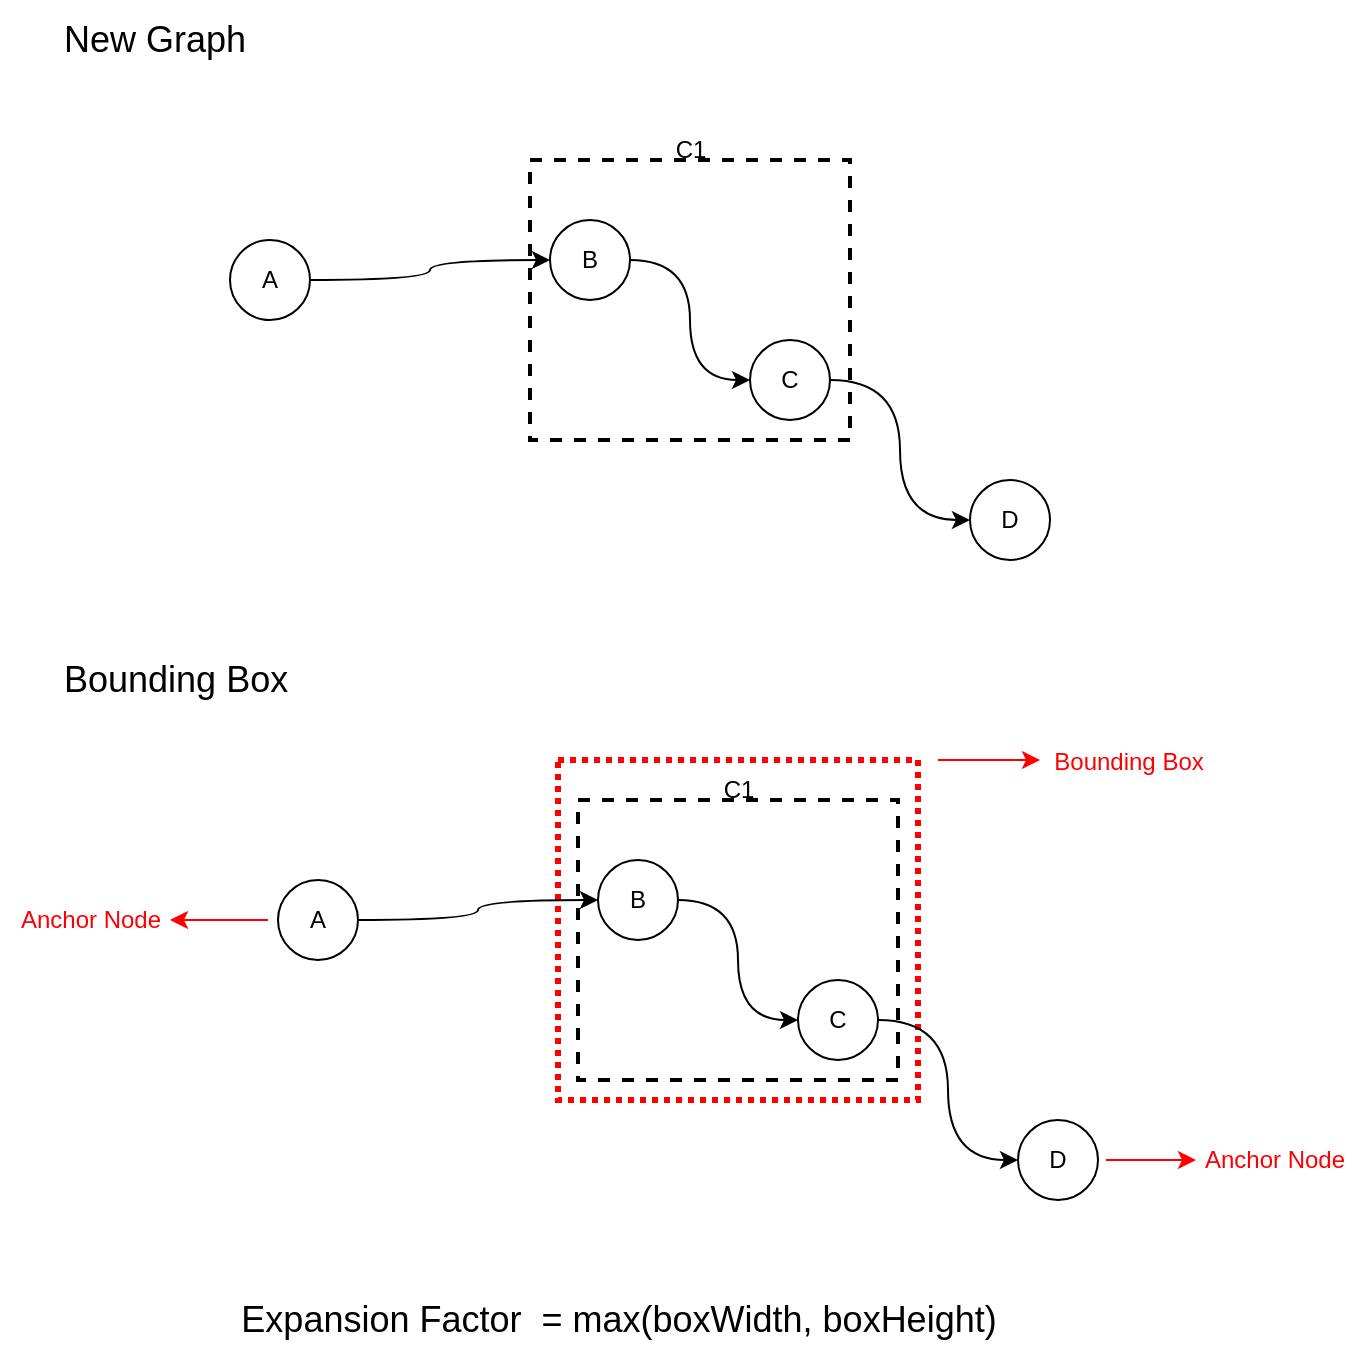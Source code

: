 <mxfile version="21.0.6" type="device"><diagram name="Page-1" id="3Iqp6Tu43WnbZF-tcZ1e"><mxGraphModel dx="1232" dy="1081" grid="1" gridSize="10" guides="1" tooltips="1" connect="1" arrows="1" fold="1" page="1" pageScale="1" pageWidth="850" pageHeight="1100" math="0" shadow="0"><root><mxCell id="0"/><mxCell id="1" parent="0"/><mxCell id="bDbZOZn8rYh0zvLbtXaa-1" value="&lt;font style=&quot;font-size: 18px;&quot;&gt;New Graph&lt;/font&gt;" style="text;html=1;align=left;verticalAlign=middle;resizable=0;points=[];autosize=1;strokeColor=none;fillColor=none;" parent="1" vertex="1"><mxGeometry x="120" y="160" width="110" height="40" as="geometry"/></mxCell><mxCell id="bDbZOZn8rYh0zvLbtXaa-2" value="&lt;div style=&quot;&quot;&gt;&lt;br&gt;&lt;/div&gt;" style="rounded=0;whiteSpace=wrap;html=1;align=center;dashed=1;strokeWidth=2;" parent="1" vertex="1"><mxGeometry x="355" y="240" width="160" height="140" as="geometry"/></mxCell><mxCell id="bDbZOZn8rYh0zvLbtXaa-11" style="edgeStyle=orthogonalEdgeStyle;rounded=0;orthogonalLoop=1;jettySize=auto;html=1;exitX=1;exitY=0.5;exitDx=0;exitDy=0;entryX=0;entryY=0.5;entryDx=0;entryDy=0;curved=1;" parent="1" source="bDbZOZn8rYh0zvLbtXaa-3" target="bDbZOZn8rYh0zvLbtXaa-4" edge="1"><mxGeometry relative="1" as="geometry"/></mxCell><mxCell id="bDbZOZn8rYh0zvLbtXaa-3" value="B" style="ellipse;whiteSpace=wrap;html=1;aspect=fixed;" parent="1" vertex="1"><mxGeometry x="365" y="270" width="40" height="40" as="geometry"/></mxCell><mxCell id="bDbZOZn8rYh0zvLbtXaa-12" style="edgeStyle=orthogonalEdgeStyle;rounded=0;orthogonalLoop=1;jettySize=auto;html=1;exitX=1;exitY=0.5;exitDx=0;exitDy=0;entryX=0;entryY=0.5;entryDx=0;entryDy=0;curved=1;" parent="1" source="bDbZOZn8rYh0zvLbtXaa-4" target="bDbZOZn8rYh0zvLbtXaa-6" edge="1"><mxGeometry relative="1" as="geometry"/></mxCell><mxCell id="bDbZOZn8rYh0zvLbtXaa-4" value="C" style="ellipse;whiteSpace=wrap;html=1;aspect=fixed;" parent="1" vertex="1"><mxGeometry x="465" y="330" width="40" height="40" as="geometry"/></mxCell><mxCell id="bDbZOZn8rYh0zvLbtXaa-10" style="edgeStyle=orthogonalEdgeStyle;rounded=0;orthogonalLoop=1;jettySize=auto;html=1;curved=1;" parent="1" source="bDbZOZn8rYh0zvLbtXaa-5" target="bDbZOZn8rYh0zvLbtXaa-3" edge="1"><mxGeometry relative="1" as="geometry"/></mxCell><mxCell id="bDbZOZn8rYh0zvLbtXaa-5" value="A" style="ellipse;whiteSpace=wrap;html=1;aspect=fixed;" parent="1" vertex="1"><mxGeometry x="205" y="280" width="40" height="40" as="geometry"/></mxCell><mxCell id="bDbZOZn8rYh0zvLbtXaa-6" value="D" style="ellipse;whiteSpace=wrap;html=1;aspect=fixed;" parent="1" vertex="1"><mxGeometry x="575" y="400" width="40" height="40" as="geometry"/></mxCell><mxCell id="bDbZOZn8rYh0zvLbtXaa-14" value="&lt;font style=&quot;font-size: 18px;&quot;&gt;Bounding Box&lt;/font&gt;" style="text;html=1;align=left;verticalAlign=middle;resizable=0;points=[];autosize=1;strokeColor=none;fillColor=none;" parent="1" vertex="1"><mxGeometry x="120" y="480" width="140" height="40" as="geometry"/></mxCell><mxCell id="O8yy-MZ4QM_ZOsSF-ibg-10" value="" style="rounded=0;whiteSpace=wrap;html=1;dashed=1;dashPattern=1 1;strokeWidth=3;strokeColor=#ff0000;" vertex="1" parent="1"><mxGeometry x="369" y="540" width="180" height="170" as="geometry"/></mxCell><mxCell id="bDbZOZn8rYh0zvLbtXaa-15" value="C1" style="text;html=1;align=center;verticalAlign=middle;resizable=0;points=[];autosize=1;strokeColor=none;fillColor=none;" parent="1" vertex="1"><mxGeometry x="415" y="220" width="40" height="30" as="geometry"/></mxCell><mxCell id="O8yy-MZ4QM_ZOsSF-ibg-1" value="&lt;div style=&quot;&quot;&gt;&lt;br&gt;&lt;/div&gt;" style="rounded=0;whiteSpace=wrap;html=1;align=center;dashed=1;strokeWidth=2;" vertex="1" parent="1"><mxGeometry x="379" y="560" width="160" height="140" as="geometry"/></mxCell><mxCell id="O8yy-MZ4QM_ZOsSF-ibg-2" style="edgeStyle=orthogonalEdgeStyle;rounded=0;orthogonalLoop=1;jettySize=auto;html=1;exitX=1;exitY=0.5;exitDx=0;exitDy=0;entryX=0;entryY=0.5;entryDx=0;entryDy=0;curved=1;" edge="1" source="O8yy-MZ4QM_ZOsSF-ibg-3" target="O8yy-MZ4QM_ZOsSF-ibg-5" parent="1"><mxGeometry relative="1" as="geometry"/></mxCell><mxCell id="O8yy-MZ4QM_ZOsSF-ibg-3" value="B" style="ellipse;whiteSpace=wrap;html=1;aspect=fixed;" vertex="1" parent="1"><mxGeometry x="389" y="590" width="40" height="40" as="geometry"/></mxCell><mxCell id="O8yy-MZ4QM_ZOsSF-ibg-4" style="edgeStyle=orthogonalEdgeStyle;rounded=0;orthogonalLoop=1;jettySize=auto;html=1;exitX=1;exitY=0.5;exitDx=0;exitDy=0;entryX=0;entryY=0.5;entryDx=0;entryDy=0;curved=1;" edge="1" source="O8yy-MZ4QM_ZOsSF-ibg-5" target="O8yy-MZ4QM_ZOsSF-ibg-8" parent="1"><mxGeometry relative="1" as="geometry"/></mxCell><mxCell id="O8yy-MZ4QM_ZOsSF-ibg-5" value="C" style="ellipse;whiteSpace=wrap;html=1;aspect=fixed;" vertex="1" parent="1"><mxGeometry x="489" y="650" width="40" height="40" as="geometry"/></mxCell><mxCell id="O8yy-MZ4QM_ZOsSF-ibg-6" style="edgeStyle=orthogonalEdgeStyle;rounded=0;orthogonalLoop=1;jettySize=auto;html=1;curved=1;" edge="1" source="O8yy-MZ4QM_ZOsSF-ibg-7" target="O8yy-MZ4QM_ZOsSF-ibg-3" parent="1"><mxGeometry relative="1" as="geometry"/></mxCell><mxCell id="O8yy-MZ4QM_ZOsSF-ibg-7" value="A" style="ellipse;whiteSpace=wrap;html=1;aspect=fixed;" vertex="1" parent="1"><mxGeometry x="229" y="600" width="40" height="40" as="geometry"/></mxCell><mxCell id="O8yy-MZ4QM_ZOsSF-ibg-8" value="D" style="ellipse;whiteSpace=wrap;html=1;aspect=fixed;" vertex="1" parent="1"><mxGeometry x="599" y="720" width="40" height="40" as="geometry"/></mxCell><mxCell id="O8yy-MZ4QM_ZOsSF-ibg-9" value="C1" style="text;html=1;align=center;verticalAlign=middle;resizable=0;points=[];autosize=1;strokeColor=none;fillColor=none;" vertex="1" parent="1"><mxGeometry x="439" y="540" width="40" height="30" as="geometry"/></mxCell><mxCell id="O8yy-MZ4QM_ZOsSF-ibg-11" value="" style="endArrow=classic;html=1;rounded=0;strokeColor=#ff0000;" edge="1" parent="1"><mxGeometry width="50" height="50" relative="1" as="geometry"><mxPoint x="559" y="540" as="sourcePoint"/><mxPoint x="610" y="540" as="targetPoint"/></mxGeometry></mxCell><mxCell id="O8yy-MZ4QM_ZOsSF-ibg-12" value="&lt;font color=&quot;#ff0000&quot;&gt;Bounding Box&lt;/font&gt;" style="text;html=1;align=center;verticalAlign=middle;resizable=0;points=[];autosize=1;strokeColor=none;fillColor=none;" vertex="1" parent="1"><mxGeometry x="604" y="526" width="100" height="30" as="geometry"/></mxCell><mxCell id="O8yy-MZ4QM_ZOsSF-ibg-15" value="&lt;font color=&quot;#ff0000&quot;&gt;Anchor Node&lt;/font&gt;" style="text;html=1;align=center;verticalAlign=middle;resizable=0;points=[];autosize=1;strokeColor=none;fillColor=none;" vertex="1" parent="1"><mxGeometry x="682" y="725" width="90" height="30" as="geometry"/></mxCell><mxCell id="O8yy-MZ4QM_ZOsSF-ibg-16" value="" style="endArrow=classic;html=1;rounded=0;strokeColor=#ff0000;" edge="1" parent="1"><mxGeometry width="50" height="50" relative="1" as="geometry"><mxPoint x="643" y="740" as="sourcePoint"/><mxPoint x="688" y="740" as="targetPoint"/></mxGeometry></mxCell><mxCell id="O8yy-MZ4QM_ZOsSF-ibg-20" value="&lt;font color=&quot;#ff0000&quot;&gt;Anchor Node&lt;/font&gt;" style="text;html=1;align=center;verticalAlign=middle;resizable=0;points=[];autosize=1;strokeColor=none;fillColor=none;" vertex="1" parent="1"><mxGeometry x="90" y="605" width="90" height="30" as="geometry"/></mxCell><mxCell id="O8yy-MZ4QM_ZOsSF-ibg-21" value="" style="endArrow=classic;html=1;rounded=0;strokeColor=#ff0000;" edge="1" parent="1"><mxGeometry width="50" height="50" relative="1" as="geometry"><mxPoint x="224" y="620" as="sourcePoint"/><mxPoint x="175" y="620" as="targetPoint"/></mxGeometry></mxCell><mxCell id="O8yy-MZ4QM_ZOsSF-ibg-22" value="&lt;font style=&quot;font-size: 18px;&quot;&gt;Expansion Factor&amp;nbsp; = max(boxWidth, boxHeight)&lt;/font&gt;" style="text;html=1;align=center;verticalAlign=middle;resizable=0;points=[];autosize=1;strokeColor=none;fillColor=none;" vertex="1" parent="1"><mxGeometry x="199" y="800" width="400" height="40" as="geometry"/></mxCell></root></mxGraphModel></diagram></mxfile>